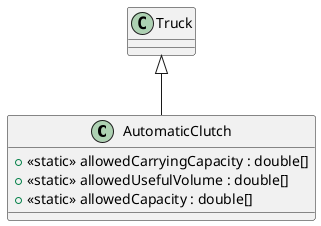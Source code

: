 @startuml
class AutomaticClutch {
    + <<static>> allowedCarryingCapacity : double[]
    + <<static>> allowedUsefulVolume : double[]
    + <<static>> allowedCapacity : double[]
}
Truck <|-- AutomaticClutch
@enduml
